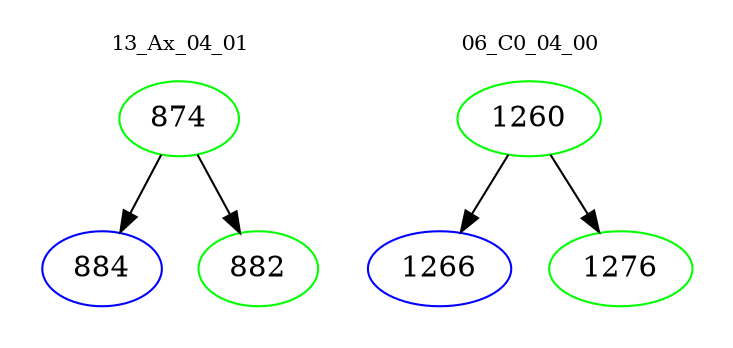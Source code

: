 digraph{
subgraph cluster_0 {
color = white
label = "13_Ax_04_01";
fontsize=10;
T0_874 [label="874", color="green"]
T0_874 -> T0_884 [color="black"]
T0_884 [label="884", color="blue"]
T0_874 -> T0_882 [color="black"]
T0_882 [label="882", color="green"]
}
subgraph cluster_1 {
color = white
label = "06_C0_04_00";
fontsize=10;
T1_1260 [label="1260", color="green"]
T1_1260 -> T1_1266 [color="black"]
T1_1266 [label="1266", color="blue"]
T1_1260 -> T1_1276 [color="black"]
T1_1276 [label="1276", color="green"]
}
}
